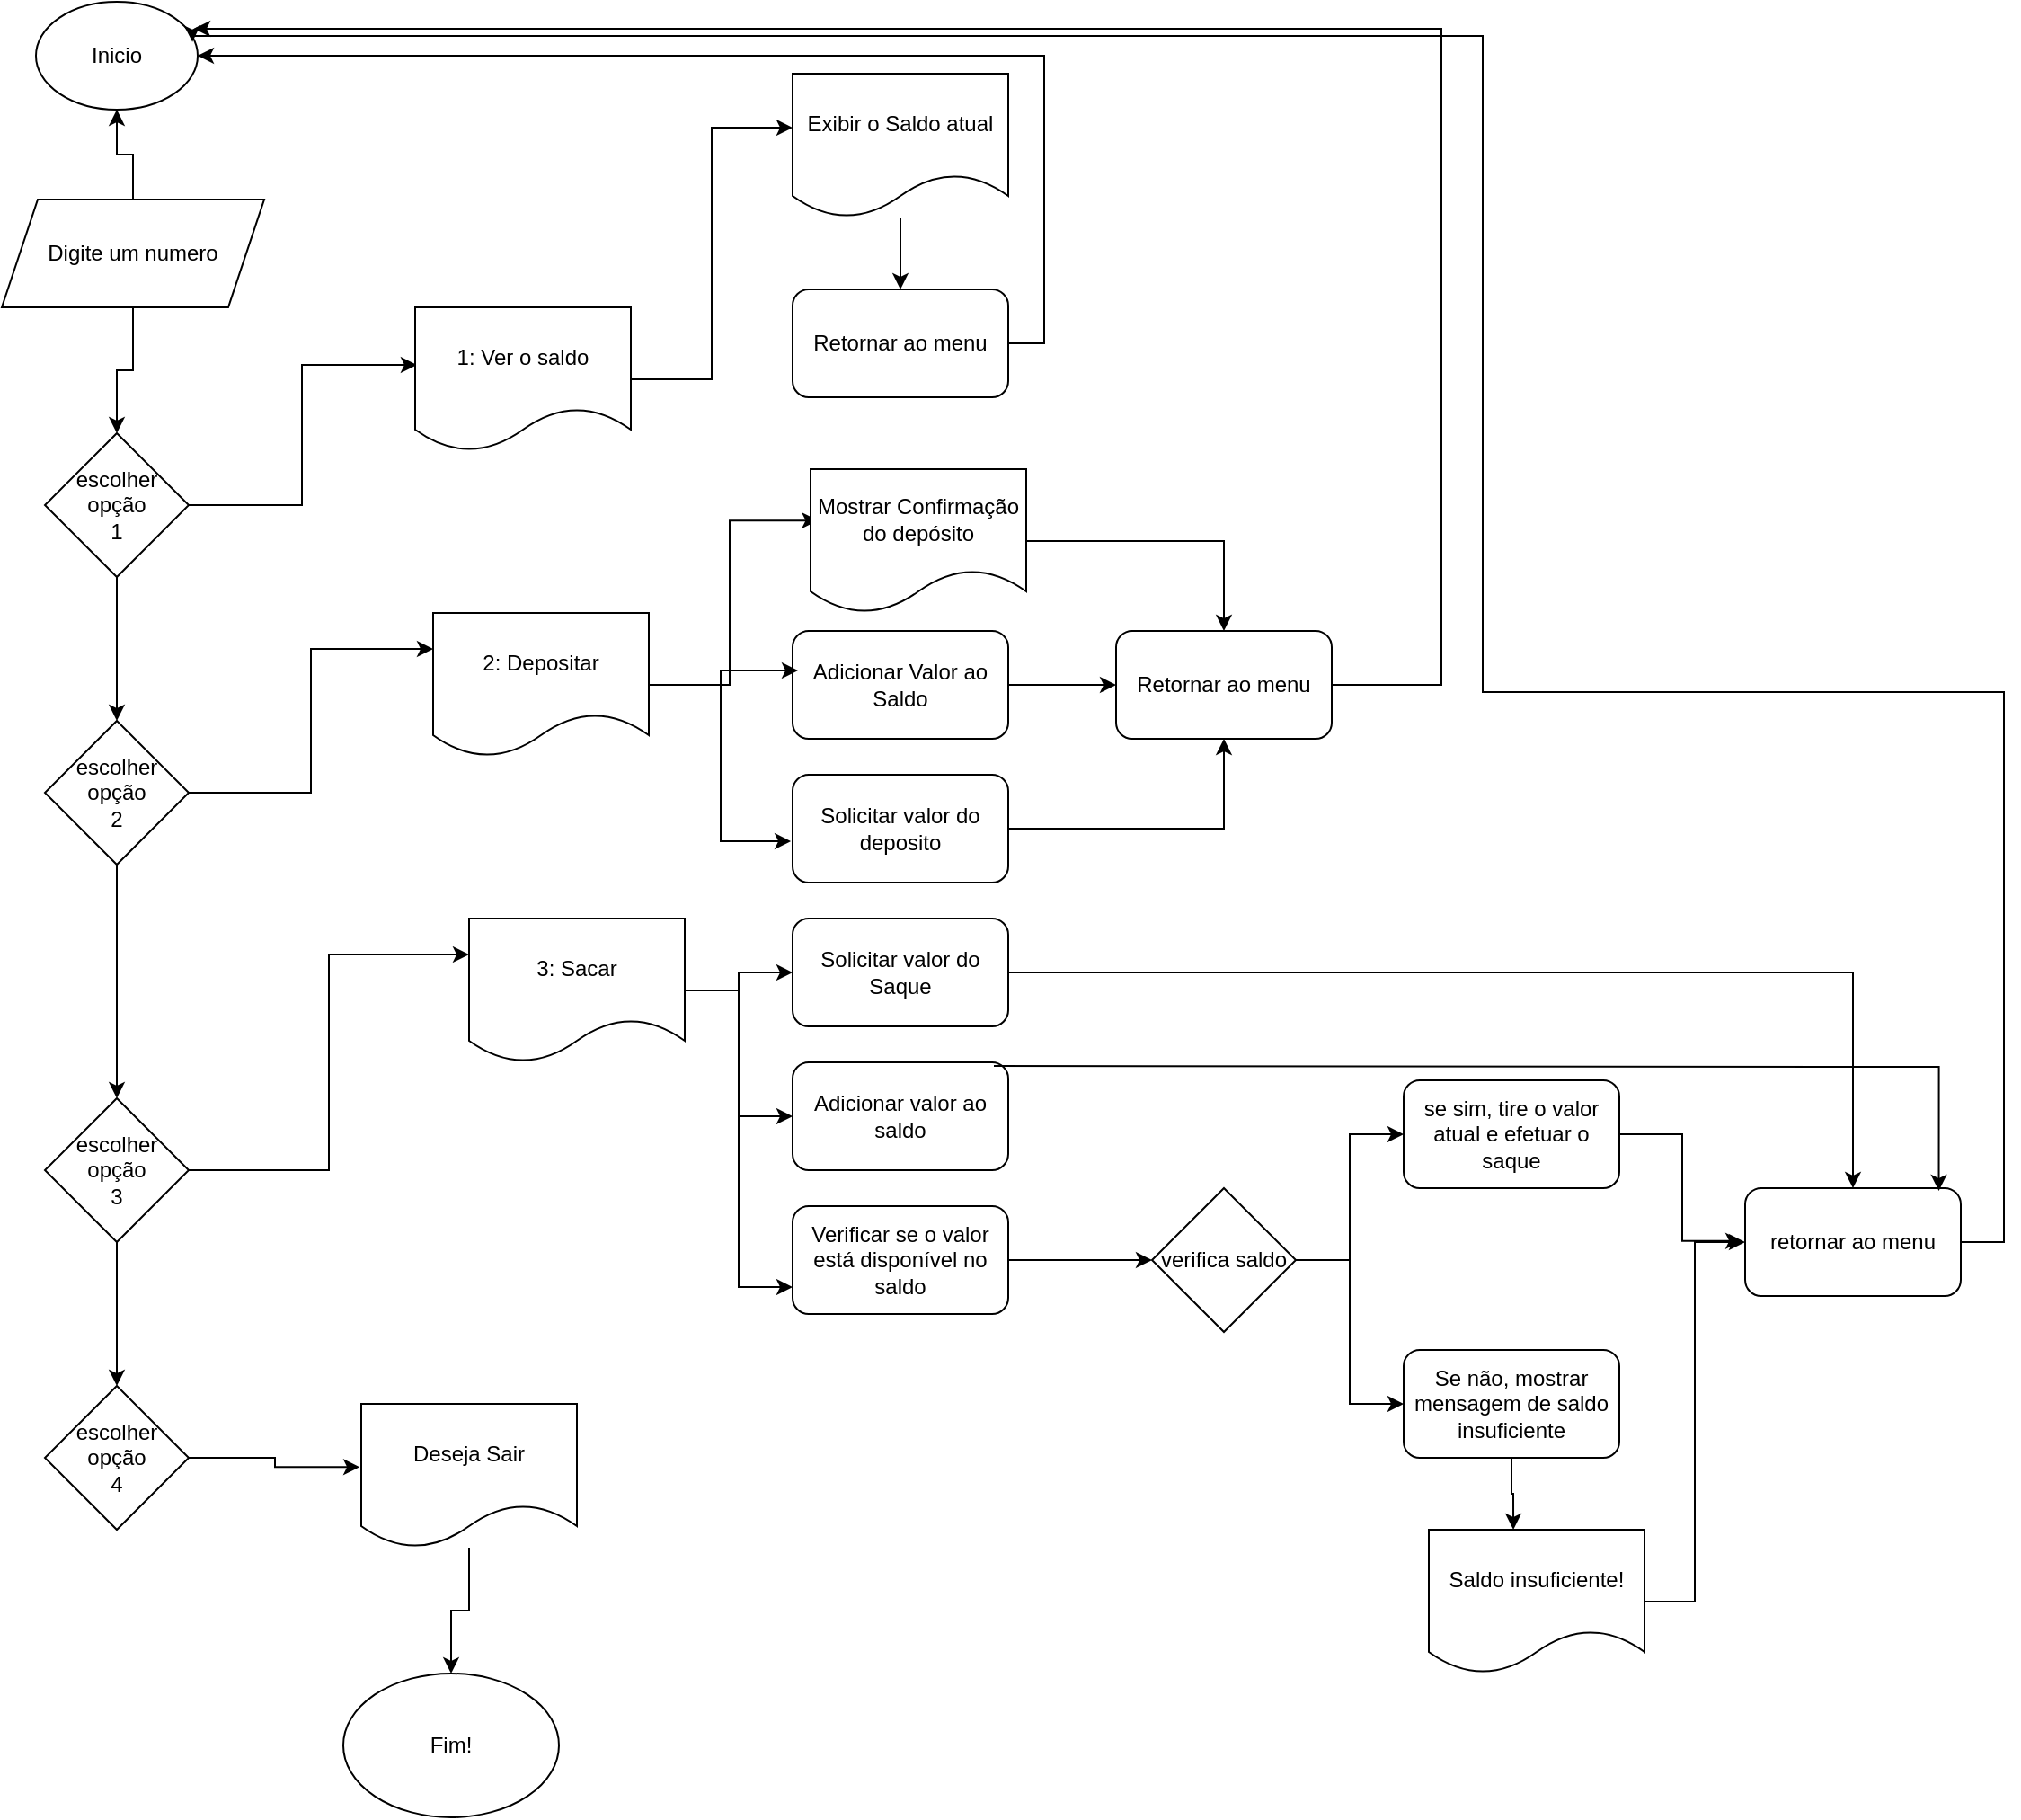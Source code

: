 <mxfile version="24.7.14">
  <diagram name="Página-1" id="ra6LBf487d78xDgZV6q5">
    <mxGraphModel dx="2514" dy="962" grid="1" gridSize="10" guides="1" tooltips="1" connect="1" arrows="1" fold="1" page="1" pageScale="1" pageWidth="827" pageHeight="1169" math="0" shadow="0">
      <root>
        <mxCell id="0" />
        <mxCell id="1" parent="0" />
        <mxCell id="xbcK603fxj20vIpNpQ2O-2" value="Inicio" style="ellipse;whiteSpace=wrap;html=1;" vertex="1" parent="1">
          <mxGeometry x="-441" y="60" width="90" height="60" as="geometry" />
        </mxCell>
        <mxCell id="xbcK603fxj20vIpNpQ2O-7" style="edgeStyle=orthogonalEdgeStyle;rounded=0;orthogonalLoop=1;jettySize=auto;html=1;entryX=0.008;entryY=0.4;entryDx=0;entryDy=0;entryPerimeter=0;" edge="1" parent="1" source="xbcK603fxj20vIpNpQ2O-6" target="xbcK603fxj20vIpNpQ2O-27">
          <mxGeometry relative="1" as="geometry">
            <mxPoint x="-280" y="275" as="targetPoint" />
          </mxGeometry>
        </mxCell>
        <mxCell id="xbcK603fxj20vIpNpQ2O-9" style="edgeStyle=orthogonalEdgeStyle;rounded=0;orthogonalLoop=1;jettySize=auto;html=1;entryX=0.5;entryY=0;entryDx=0;entryDy=0;" edge="1" parent="1" source="xbcK603fxj20vIpNpQ2O-6" target="xbcK603fxj20vIpNpQ2O-10">
          <mxGeometry relative="1" as="geometry">
            <mxPoint x="-396" y="340" as="targetPoint" />
            <Array as="points">
              <mxPoint x="-396" y="325" />
              <mxPoint x="-395" y="325" />
            </Array>
          </mxGeometry>
        </mxCell>
        <mxCell id="xbcK603fxj20vIpNpQ2O-6" value="escolher opção&lt;div&gt;1&lt;/div&gt;" style="rhombus;whiteSpace=wrap;html=1;" vertex="1" parent="1">
          <mxGeometry x="-436" y="300" width="80" height="80" as="geometry" />
        </mxCell>
        <mxCell id="xbcK603fxj20vIpNpQ2O-12" style="edgeStyle=orthogonalEdgeStyle;rounded=0;orthogonalLoop=1;jettySize=auto;html=1;entryX=0;entryY=0.25;entryDx=0;entryDy=0;" edge="1" parent="1" source="xbcK603fxj20vIpNpQ2O-10" target="xbcK603fxj20vIpNpQ2O-34">
          <mxGeometry relative="1" as="geometry">
            <mxPoint x="-260" y="410" as="targetPoint" />
          </mxGeometry>
        </mxCell>
        <mxCell id="xbcK603fxj20vIpNpQ2O-14" style="edgeStyle=orthogonalEdgeStyle;rounded=0;orthogonalLoop=1;jettySize=auto;html=1;entryX=0.5;entryY=0;entryDx=0;entryDy=0;" edge="1" parent="1" source="xbcK603fxj20vIpNpQ2O-10" target="xbcK603fxj20vIpNpQ2O-13">
          <mxGeometry relative="1" as="geometry" />
        </mxCell>
        <mxCell id="xbcK603fxj20vIpNpQ2O-10" value="escolher opção&lt;div&gt;2&lt;/div&gt;" style="rhombus;whiteSpace=wrap;html=1;" vertex="1" parent="1">
          <mxGeometry x="-436" y="460" width="80" height="80" as="geometry" />
        </mxCell>
        <mxCell id="xbcK603fxj20vIpNpQ2O-16" style="edgeStyle=orthogonalEdgeStyle;rounded=0;orthogonalLoop=1;jettySize=auto;html=1;entryX=0;entryY=0.25;entryDx=0;entryDy=0;" edge="1" parent="1" source="xbcK603fxj20vIpNpQ2O-13" target="xbcK603fxj20vIpNpQ2O-35">
          <mxGeometry relative="1" as="geometry">
            <mxPoint x="-260" y="570" as="targetPoint" />
          </mxGeometry>
        </mxCell>
        <mxCell id="xbcK603fxj20vIpNpQ2O-82" style="edgeStyle=orthogonalEdgeStyle;rounded=0;orthogonalLoop=1;jettySize=auto;html=1;" edge="1" parent="1" source="xbcK603fxj20vIpNpQ2O-13" target="xbcK603fxj20vIpNpQ2O-81">
          <mxGeometry relative="1" as="geometry" />
        </mxCell>
        <mxCell id="xbcK603fxj20vIpNpQ2O-13" value="escolher opção&lt;div&gt;3&lt;/div&gt;" style="rhombus;whiteSpace=wrap;html=1;" vertex="1" parent="1">
          <mxGeometry x="-436" y="670" width="80" height="80" as="geometry" />
        </mxCell>
        <mxCell id="xbcK603fxj20vIpNpQ2O-25" value="Fim!" style="ellipse;whiteSpace=wrap;html=1;" vertex="1" parent="1">
          <mxGeometry x="-270" y="990" width="120" height="80" as="geometry" />
        </mxCell>
        <mxCell id="xbcK603fxj20vIpNpQ2O-28" style="edgeStyle=orthogonalEdgeStyle;rounded=0;orthogonalLoop=1;jettySize=auto;html=1;entryX=0.5;entryY=1;entryDx=0;entryDy=0;" edge="1" parent="1" source="xbcK603fxj20vIpNpQ2O-26" target="xbcK603fxj20vIpNpQ2O-2">
          <mxGeometry relative="1" as="geometry" />
        </mxCell>
        <mxCell id="xbcK603fxj20vIpNpQ2O-29" style="edgeStyle=orthogonalEdgeStyle;rounded=0;orthogonalLoop=1;jettySize=auto;html=1;entryX=0.5;entryY=0;entryDx=0;entryDy=0;" edge="1" parent="1" source="xbcK603fxj20vIpNpQ2O-26" target="xbcK603fxj20vIpNpQ2O-6">
          <mxGeometry relative="1" as="geometry" />
        </mxCell>
        <mxCell id="xbcK603fxj20vIpNpQ2O-26" value="Digite um numero" style="shape=parallelogram;perimeter=parallelogramPerimeter;whiteSpace=wrap;html=1;fixedSize=1;" vertex="1" parent="1">
          <mxGeometry x="-460" y="170" width="146" height="60" as="geometry" />
        </mxCell>
        <mxCell id="xbcK603fxj20vIpNpQ2O-38" style="edgeStyle=orthogonalEdgeStyle;rounded=0;orthogonalLoop=1;jettySize=auto;html=1;entryX=0;entryY=0.375;entryDx=0;entryDy=0;entryPerimeter=0;" edge="1" parent="1" source="xbcK603fxj20vIpNpQ2O-27" target="xbcK603fxj20vIpNpQ2O-86">
          <mxGeometry relative="1" as="geometry">
            <mxPoint x="-20" y="150" as="targetPoint" />
          </mxGeometry>
        </mxCell>
        <mxCell id="xbcK603fxj20vIpNpQ2O-27" value="1: Ver o saldo" style="shape=document;whiteSpace=wrap;html=1;boundedLbl=1;" vertex="1" parent="1">
          <mxGeometry x="-230" y="230" width="120" height="80" as="geometry" />
        </mxCell>
        <mxCell id="xbcK603fxj20vIpNpQ2O-44" style="edgeStyle=orthogonalEdgeStyle;rounded=0;orthogonalLoop=1;jettySize=auto;html=1;entryX=0.035;entryY=0.357;entryDx=0;entryDy=0;entryPerimeter=0;" edge="1" parent="1" source="xbcK603fxj20vIpNpQ2O-34" target="xbcK603fxj20vIpNpQ2O-88">
          <mxGeometry relative="1" as="geometry">
            <mxPoint x="-20" y="360" as="targetPoint" />
          </mxGeometry>
        </mxCell>
        <mxCell id="xbcK603fxj20vIpNpQ2O-34" value="2: Depositar" style="shape=document;whiteSpace=wrap;html=1;boundedLbl=1;" vertex="1" parent="1">
          <mxGeometry x="-220" y="400" width="120" height="80" as="geometry" />
        </mxCell>
        <mxCell id="xbcK603fxj20vIpNpQ2O-56" style="edgeStyle=orthogonalEdgeStyle;rounded=0;orthogonalLoop=1;jettySize=auto;html=1;entryX=0;entryY=0.5;entryDx=0;entryDy=0;" edge="1" parent="1" source="xbcK603fxj20vIpNpQ2O-35" target="xbcK603fxj20vIpNpQ2O-55">
          <mxGeometry relative="1" as="geometry" />
        </mxCell>
        <mxCell id="xbcK603fxj20vIpNpQ2O-58" style="edgeStyle=orthogonalEdgeStyle;rounded=0;orthogonalLoop=1;jettySize=auto;html=1;entryX=0;entryY=0.5;entryDx=0;entryDy=0;" edge="1" parent="1" source="xbcK603fxj20vIpNpQ2O-35" target="xbcK603fxj20vIpNpQ2O-57">
          <mxGeometry relative="1" as="geometry" />
        </mxCell>
        <mxCell id="xbcK603fxj20vIpNpQ2O-60" style="edgeStyle=orthogonalEdgeStyle;rounded=0;orthogonalLoop=1;jettySize=auto;html=1;entryX=0;entryY=0.75;entryDx=0;entryDy=0;" edge="1" parent="1" source="xbcK603fxj20vIpNpQ2O-35" target="xbcK603fxj20vIpNpQ2O-59">
          <mxGeometry relative="1" as="geometry" />
        </mxCell>
        <mxCell id="xbcK603fxj20vIpNpQ2O-35" value="3: Sacar" style="shape=document;whiteSpace=wrap;html=1;boundedLbl=1;" vertex="1" parent="1">
          <mxGeometry x="-200" y="570" width="120" height="80" as="geometry" />
        </mxCell>
        <mxCell id="xbcK603fxj20vIpNpQ2O-52" style="edgeStyle=orthogonalEdgeStyle;rounded=0;orthogonalLoop=1;jettySize=auto;html=1;" edge="1" parent="1" source="xbcK603fxj20vIpNpQ2O-39" target="xbcK603fxj20vIpNpQ2O-50">
          <mxGeometry relative="1" as="geometry" />
        </mxCell>
        <mxCell id="xbcK603fxj20vIpNpQ2O-39" value="Adicionar Valor ao Saldo" style="rounded=1;whiteSpace=wrap;html=1;" vertex="1" parent="1">
          <mxGeometry x="-20" y="410" width="120" height="60" as="geometry" />
        </mxCell>
        <mxCell id="xbcK603fxj20vIpNpQ2O-40" style="edgeStyle=orthogonalEdgeStyle;rounded=0;orthogonalLoop=1;jettySize=auto;html=1;entryX=0.025;entryY=0.367;entryDx=0;entryDy=0;entryPerimeter=0;" edge="1" parent="1" source="xbcK603fxj20vIpNpQ2O-34" target="xbcK603fxj20vIpNpQ2O-39">
          <mxGeometry relative="1" as="geometry" />
        </mxCell>
        <mxCell id="xbcK603fxj20vIpNpQ2O-53" style="edgeStyle=orthogonalEdgeStyle;rounded=0;orthogonalLoop=1;jettySize=auto;html=1;entryX=0.5;entryY=1;entryDx=0;entryDy=0;" edge="1" parent="1" source="xbcK603fxj20vIpNpQ2O-41" target="xbcK603fxj20vIpNpQ2O-50">
          <mxGeometry relative="1" as="geometry" />
        </mxCell>
        <mxCell id="xbcK603fxj20vIpNpQ2O-41" value="Solicitar valor do deposito" style="rounded=1;whiteSpace=wrap;html=1;" vertex="1" parent="1">
          <mxGeometry x="-20" y="490" width="120" height="60" as="geometry" />
        </mxCell>
        <mxCell id="xbcK603fxj20vIpNpQ2O-42" style="edgeStyle=orthogonalEdgeStyle;rounded=0;orthogonalLoop=1;jettySize=auto;html=1;entryX=-0.008;entryY=0.617;entryDx=0;entryDy=0;entryPerimeter=0;" edge="1" parent="1" source="xbcK603fxj20vIpNpQ2O-34" target="xbcK603fxj20vIpNpQ2O-41">
          <mxGeometry relative="1" as="geometry" />
        </mxCell>
        <mxCell id="xbcK603fxj20vIpNpQ2O-51" style="edgeStyle=orthogonalEdgeStyle;rounded=0;orthogonalLoop=1;jettySize=auto;html=1;entryX=0.5;entryY=0;entryDx=0;entryDy=0;exitX=1;exitY=0.5;exitDx=0;exitDy=0;" edge="1" parent="1" source="xbcK603fxj20vIpNpQ2O-88" target="xbcK603fxj20vIpNpQ2O-50">
          <mxGeometry relative="1" as="geometry">
            <mxPoint x="100" y="360" as="sourcePoint" />
          </mxGeometry>
        </mxCell>
        <mxCell id="xbcK603fxj20vIpNpQ2O-49" style="edgeStyle=orthogonalEdgeStyle;rounded=0;orthogonalLoop=1;jettySize=auto;html=1;entryX=1;entryY=0.5;entryDx=0;entryDy=0;exitX=1;exitY=0.5;exitDx=0;exitDy=0;" edge="1" parent="1" source="xbcK603fxj20vIpNpQ2O-46" target="xbcK603fxj20vIpNpQ2O-2">
          <mxGeometry relative="1" as="geometry">
            <mxPoint x="80" y="190" as="sourcePoint" />
            <mxPoint x="-250" y="10" as="targetPoint" />
          </mxGeometry>
        </mxCell>
        <mxCell id="xbcK603fxj20vIpNpQ2O-46" value="Retornar ao menu" style="rounded=1;whiteSpace=wrap;html=1;" vertex="1" parent="1">
          <mxGeometry x="-20" y="220" width="120" height="60" as="geometry" />
        </mxCell>
        <mxCell id="xbcK603fxj20vIpNpQ2O-54" style="edgeStyle=orthogonalEdgeStyle;rounded=0;orthogonalLoop=1;jettySize=auto;html=1;entryX=0.978;entryY=0.25;entryDx=0;entryDy=0;entryPerimeter=0;" edge="1" parent="1" source="xbcK603fxj20vIpNpQ2O-50" target="xbcK603fxj20vIpNpQ2O-2">
          <mxGeometry relative="1" as="geometry">
            <mxPoint x="340" y="50" as="targetPoint" />
            <Array as="points">
              <mxPoint x="341" y="440" />
              <mxPoint x="341" y="75" />
            </Array>
          </mxGeometry>
        </mxCell>
        <mxCell id="xbcK603fxj20vIpNpQ2O-50" value="Retornar ao menu" style="rounded=1;whiteSpace=wrap;html=1;" vertex="1" parent="1">
          <mxGeometry x="160" y="410" width="120" height="60" as="geometry" />
        </mxCell>
        <mxCell id="xbcK603fxj20vIpNpQ2O-91" style="edgeStyle=orthogonalEdgeStyle;rounded=0;orthogonalLoop=1;jettySize=auto;html=1;entryX=0.5;entryY=0;entryDx=0;entryDy=0;" edge="1" parent="1" source="xbcK603fxj20vIpNpQ2O-55" target="xbcK603fxj20vIpNpQ2O-68">
          <mxGeometry relative="1" as="geometry" />
        </mxCell>
        <mxCell id="xbcK603fxj20vIpNpQ2O-55" value="Solicitar valor do Saque" style="rounded=1;whiteSpace=wrap;html=1;" vertex="1" parent="1">
          <mxGeometry x="-20" y="570" width="120" height="60" as="geometry" />
        </mxCell>
        <mxCell id="xbcK603fxj20vIpNpQ2O-57" value="Adicionar valor ao saldo" style="rounded=1;whiteSpace=wrap;html=1;" vertex="1" parent="1">
          <mxGeometry x="-20" y="650" width="120" height="60" as="geometry" />
        </mxCell>
        <mxCell id="xbcK603fxj20vIpNpQ2O-62" style="edgeStyle=orthogonalEdgeStyle;rounded=0;orthogonalLoop=1;jettySize=auto;html=1;entryX=0;entryY=0.5;entryDx=0;entryDy=0;" edge="1" parent="1" source="xbcK603fxj20vIpNpQ2O-59" target="xbcK603fxj20vIpNpQ2O-61">
          <mxGeometry relative="1" as="geometry" />
        </mxCell>
        <mxCell id="xbcK603fxj20vIpNpQ2O-59" value="Verificar se o valor está disponível no saldo" style="rounded=1;whiteSpace=wrap;html=1;" vertex="1" parent="1">
          <mxGeometry x="-20" y="730" width="120" height="60" as="geometry" />
        </mxCell>
        <mxCell id="xbcK603fxj20vIpNpQ2O-64" style="edgeStyle=orthogonalEdgeStyle;rounded=0;orthogonalLoop=1;jettySize=auto;html=1;entryX=0;entryY=0.5;entryDx=0;entryDy=0;" edge="1" parent="1" source="xbcK603fxj20vIpNpQ2O-61" target="xbcK603fxj20vIpNpQ2O-63">
          <mxGeometry relative="1" as="geometry" />
        </mxCell>
        <mxCell id="xbcK603fxj20vIpNpQ2O-67" style="edgeStyle=orthogonalEdgeStyle;rounded=0;orthogonalLoop=1;jettySize=auto;html=1;entryX=0;entryY=0.5;entryDx=0;entryDy=0;" edge="1" parent="1" source="xbcK603fxj20vIpNpQ2O-61" target="xbcK603fxj20vIpNpQ2O-65">
          <mxGeometry relative="1" as="geometry" />
        </mxCell>
        <mxCell id="xbcK603fxj20vIpNpQ2O-61" value="verifica saldo" style="rhombus;whiteSpace=wrap;html=1;" vertex="1" parent="1">
          <mxGeometry x="180" y="720" width="80" height="80" as="geometry" />
        </mxCell>
        <mxCell id="xbcK603fxj20vIpNpQ2O-69" style="edgeStyle=orthogonalEdgeStyle;rounded=0;orthogonalLoop=1;jettySize=auto;html=1;entryX=-0.016;entryY=0.49;entryDx=0;entryDy=0;entryPerimeter=0;" edge="1" parent="1" source="xbcK603fxj20vIpNpQ2O-63" target="xbcK603fxj20vIpNpQ2O-68">
          <mxGeometry relative="1" as="geometry" />
        </mxCell>
        <mxCell id="xbcK603fxj20vIpNpQ2O-63" value="se sim, tire o valor atual e efetuar o saque" style="rounded=1;whiteSpace=wrap;html=1;" vertex="1" parent="1">
          <mxGeometry x="320" y="660" width="120" height="60" as="geometry" />
        </mxCell>
        <mxCell id="xbcK603fxj20vIpNpQ2O-65" value="Se não, mostrar mensagem de saldo insuficiente" style="rounded=1;whiteSpace=wrap;html=1;" vertex="1" parent="1">
          <mxGeometry x="320" y="810" width="120" height="60" as="geometry" />
        </mxCell>
        <mxCell id="xbcK603fxj20vIpNpQ2O-68" value="retornar ao menu" style="rounded=1;whiteSpace=wrap;html=1;" vertex="1" parent="1">
          <mxGeometry x="510" y="720" width="120" height="60" as="geometry" />
        </mxCell>
        <mxCell id="xbcK603fxj20vIpNpQ2O-74" style="edgeStyle=orthogonalEdgeStyle;rounded=0;orthogonalLoop=1;jettySize=auto;html=1;entryX=0;entryY=0.5;entryDx=0;entryDy=0;" edge="1" parent="1" source="xbcK603fxj20vIpNpQ2O-72" target="xbcK603fxj20vIpNpQ2O-68">
          <mxGeometry relative="1" as="geometry" />
        </mxCell>
        <mxCell id="xbcK603fxj20vIpNpQ2O-72" value="Saldo insuficiente!" style="shape=document;whiteSpace=wrap;html=1;boundedLbl=1;" vertex="1" parent="1">
          <mxGeometry x="334" y="910" width="120" height="80" as="geometry" />
        </mxCell>
        <mxCell id="xbcK603fxj20vIpNpQ2O-73" style="edgeStyle=orthogonalEdgeStyle;rounded=0;orthogonalLoop=1;jettySize=auto;html=1;entryX=0.392;entryY=0;entryDx=0;entryDy=0;entryPerimeter=0;" edge="1" parent="1" source="xbcK603fxj20vIpNpQ2O-65" target="xbcK603fxj20vIpNpQ2O-72">
          <mxGeometry relative="1" as="geometry" />
        </mxCell>
        <mxCell id="xbcK603fxj20vIpNpQ2O-80" style="edgeStyle=orthogonalEdgeStyle;rounded=0;orthogonalLoop=1;jettySize=auto;html=1;entryX=0.967;entryY=0.372;entryDx=0;entryDy=0;entryPerimeter=0;exitX=1;exitY=0.5;exitDx=0;exitDy=0;" edge="1" parent="1" source="xbcK603fxj20vIpNpQ2O-68" target="xbcK603fxj20vIpNpQ2O-2">
          <mxGeometry relative="1" as="geometry">
            <mxPoint x="-330" y="79.19" as="targetPoint" />
            <mxPoint x="640" y="750" as="sourcePoint" />
            <Array as="points">
              <mxPoint x="654" y="750" />
              <mxPoint x="654" y="444" />
              <mxPoint x="364" y="444" />
              <mxPoint x="364" y="79" />
              <mxPoint x="-354" y="79" />
            </Array>
          </mxGeometry>
        </mxCell>
        <mxCell id="xbcK603fxj20vIpNpQ2O-81" value="escolher opção&lt;div&gt;4&lt;/div&gt;" style="rhombus;whiteSpace=wrap;html=1;" vertex="1" parent="1">
          <mxGeometry x="-436" y="830" width="80" height="80" as="geometry" />
        </mxCell>
        <mxCell id="xbcK603fxj20vIpNpQ2O-85" style="edgeStyle=orthogonalEdgeStyle;rounded=0;orthogonalLoop=1;jettySize=auto;html=1;" edge="1" parent="1" source="xbcK603fxj20vIpNpQ2O-83" target="xbcK603fxj20vIpNpQ2O-25">
          <mxGeometry relative="1" as="geometry" />
        </mxCell>
        <mxCell id="xbcK603fxj20vIpNpQ2O-83" value="Deseja Sair" style="shape=document;whiteSpace=wrap;html=1;boundedLbl=1;" vertex="1" parent="1">
          <mxGeometry x="-260" y="840" width="120" height="80" as="geometry" />
        </mxCell>
        <mxCell id="xbcK603fxj20vIpNpQ2O-84" style="edgeStyle=orthogonalEdgeStyle;rounded=0;orthogonalLoop=1;jettySize=auto;html=1;entryX=-0.008;entryY=0.439;entryDx=0;entryDy=0;entryPerimeter=0;" edge="1" parent="1" source="xbcK603fxj20vIpNpQ2O-81" target="xbcK603fxj20vIpNpQ2O-83">
          <mxGeometry relative="1" as="geometry" />
        </mxCell>
        <mxCell id="xbcK603fxj20vIpNpQ2O-87" style="edgeStyle=orthogonalEdgeStyle;rounded=0;orthogonalLoop=1;jettySize=auto;html=1;" edge="1" parent="1" source="xbcK603fxj20vIpNpQ2O-86" target="xbcK603fxj20vIpNpQ2O-46">
          <mxGeometry relative="1" as="geometry" />
        </mxCell>
        <mxCell id="xbcK603fxj20vIpNpQ2O-86" value="Exibir o Saldo atual" style="shape=document;whiteSpace=wrap;html=1;boundedLbl=1;" vertex="1" parent="1">
          <mxGeometry x="-20" y="100" width="120" height="80" as="geometry" />
        </mxCell>
        <mxCell id="xbcK603fxj20vIpNpQ2O-88" value="Mostrar Confirmação do depósito" style="shape=document;whiteSpace=wrap;html=1;boundedLbl=1;" vertex="1" parent="1">
          <mxGeometry x="-10" y="320" width="120" height="80" as="geometry" />
        </mxCell>
        <mxCell id="xbcK603fxj20vIpNpQ2O-92" style="edgeStyle=orthogonalEdgeStyle;rounded=0;orthogonalLoop=1;jettySize=auto;html=1;entryX=0.898;entryY=0.025;entryDx=0;entryDy=0;entryPerimeter=0;" edge="1" parent="1" target="xbcK603fxj20vIpNpQ2O-68">
          <mxGeometry relative="1" as="geometry">
            <mxPoint x="92" y="652" as="sourcePoint" />
            <mxPoint x="618.96" y="691.5" as="targetPoint" />
          </mxGeometry>
        </mxCell>
      </root>
    </mxGraphModel>
  </diagram>
</mxfile>
